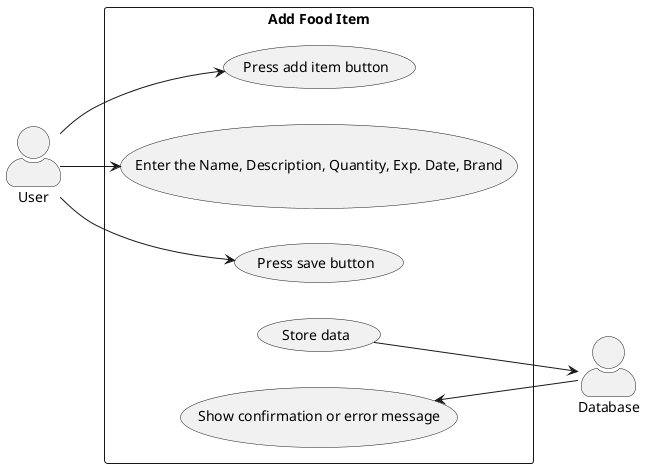 @startuml AddFoodItemUseCase

left to right direction
skinparam actorStyle awesome
skinparam packageStyle rectangle

actor User
actor Database

rectangle "Add Food Item"{
    usecase "Press add item button" as addButton
    usecase "Enter the Name, Description, Quantity, Exp. Date, Brand" as addInfo
    usecase "Press save button" as saveButton
    usecase "Store data" as saveData
    usecase "Show confirmation or error message" as sendResult
}

:User: --> (addButton)
:User: --> (addInfo)
:User: --> (saveButton)
(saveData) --> :Database:
(sendResult) <-- :Database:

@enduml
